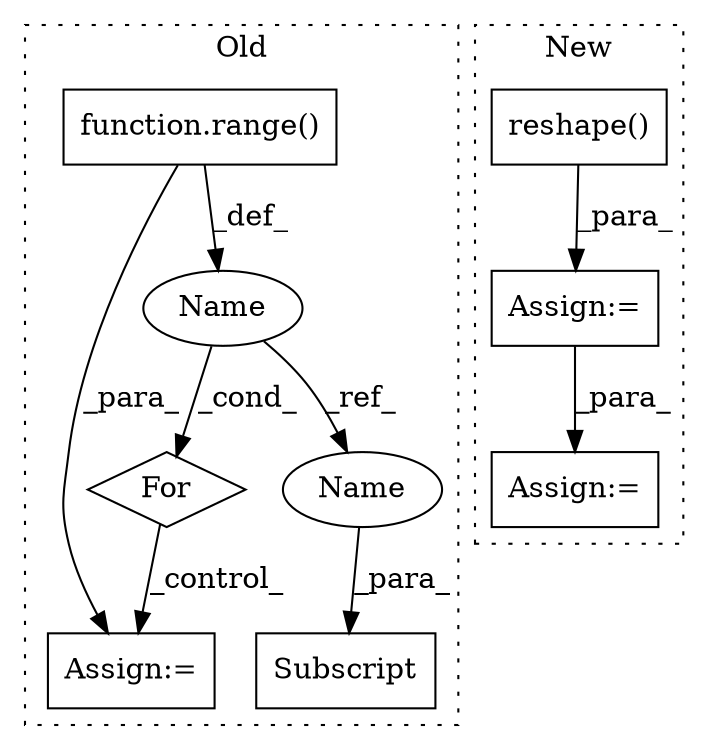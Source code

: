 digraph G {
subgraph cluster0 {
1 [label="function.range()" a="75" s="781,792" l="6,1" shape="box"];
3 [label="For" a="107" s="770,793" l="4,10" shape="diamond"];
4 [label="Subscript" a="63" s="843,0" l="17,0" shape="box"];
5 [label="Assign:=" a="68" s="806" l="3" shape="box"];
7 [label="Name" a="87" s="774" l="3" shape="ellipse"];
9 [label="Name" a="87" s="856" l="3" shape="ellipse"];
label = "Old";
style="dotted";
}
subgraph cluster1 {
2 [label="reshape()" a="75" s="485,517" l="17,1" shape="box"];
6 [label="Assign:=" a="68" s="482" l="3" shape="box"];
8 [label="Assign:=" a="68" s="531" l="3" shape="box"];
label = "New";
style="dotted";
}
1 -> 7 [label="_def_"];
1 -> 5 [label="_para_"];
2 -> 6 [label="_para_"];
3 -> 5 [label="_control_"];
6 -> 8 [label="_para_"];
7 -> 9 [label="_ref_"];
7 -> 3 [label="_cond_"];
9 -> 4 [label="_para_"];
}